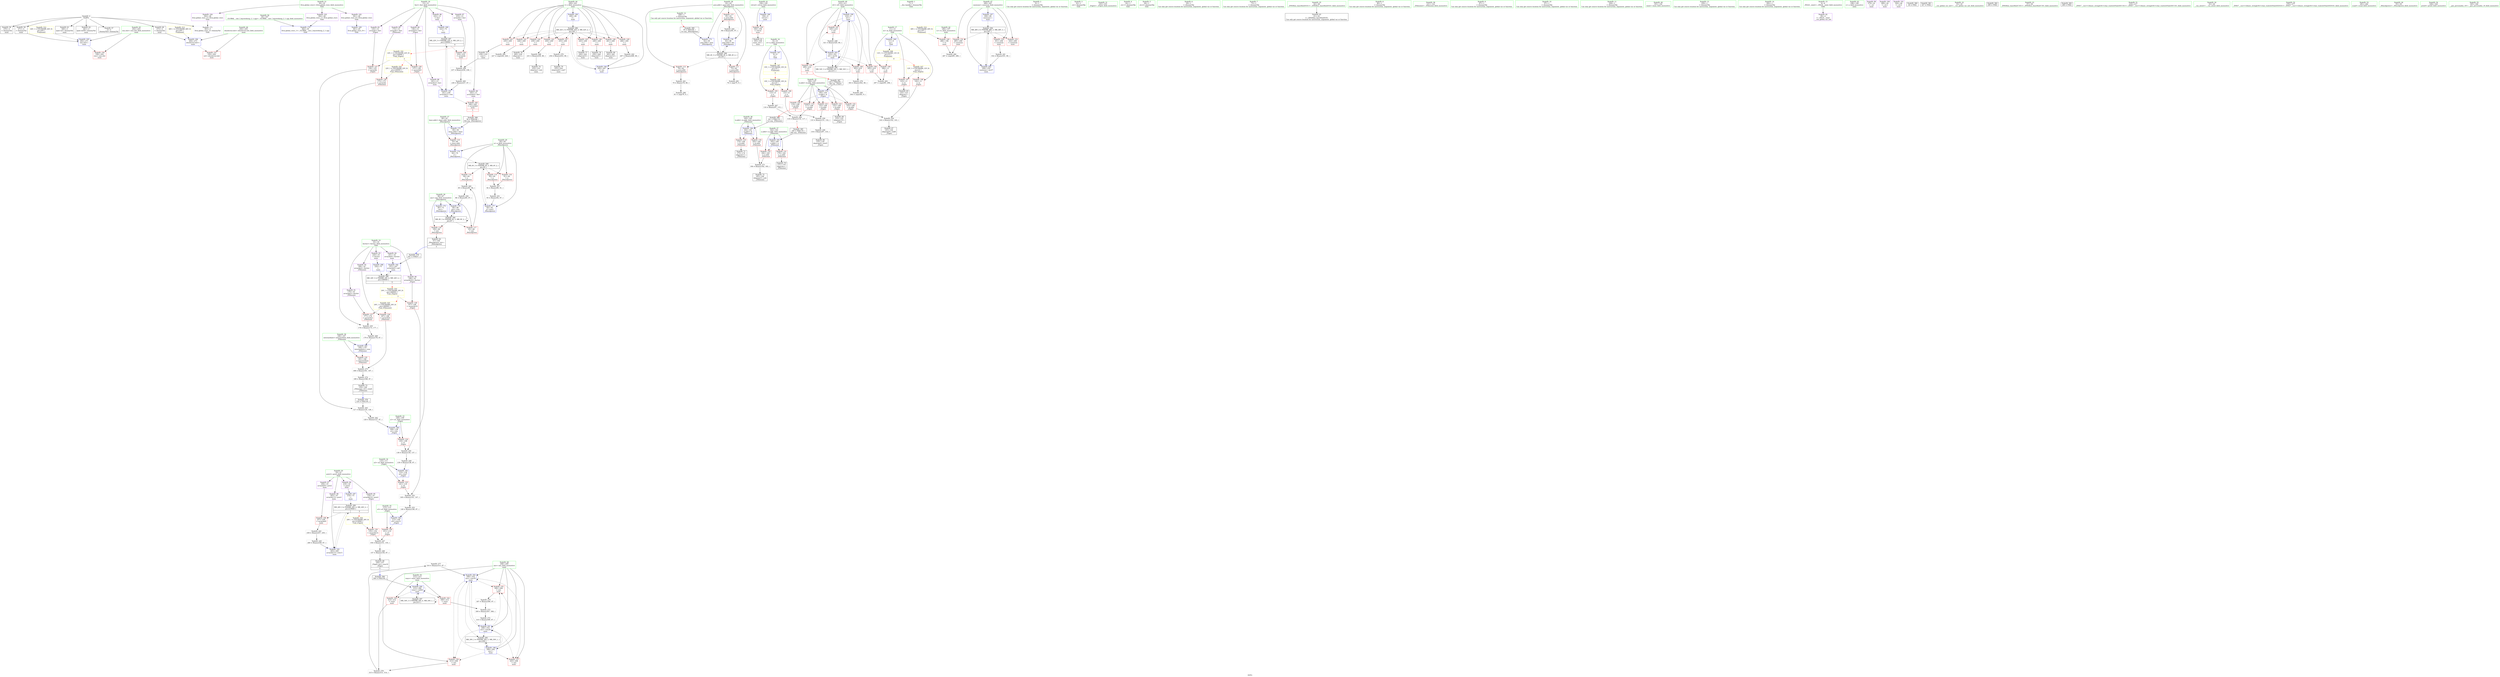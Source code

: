digraph "SVFG" {
	label="SVFG";

	Node0x55e9bfef7ad0 [shape=record,color=grey,label="{NodeID: 0\nNullPtr}"];
	Node0x55e9bfef7ad0 -> Node0x55e9bff1a880[style=solid];
	Node0x55e9bfef7ad0 -> Node0x55e9bff1a980[style=solid];
	Node0x55e9bfef7ad0 -> Node0x55e9bff1aa50[style=solid];
	Node0x55e9bfef7ad0 -> Node0x55e9bff1ab20[style=solid];
	Node0x55e9bfef7ad0 -> Node0x55e9bff1abf0[style=solid];
	Node0x55e9bfef7ad0 -> Node0x55e9bff1acc0[style=solid];
	Node0x55e9bfef7ad0 -> Node0x55e9bff216f0[style=solid];
	Node0x55e9bff2a990 [shape=record,color=grey,label="{NodeID: 277\n316 = Binary(315, 87, )\n}"];
	Node0x55e9bff2a990 -> Node0x55e9bff1d0b0[style=solid];
	Node0x55e9bff1ca30 [shape=record,color=blue,label="{NodeID: 194\n200\<--267\ni\<--inc\nmain\n}"];
	Node0x55e9bff1ca30 -> Node0x55e9bff35180[style=dashed];
	Node0x55e9bff19cb0 [shape=record,color=red,label="{NodeID: 111\n75\<--62\n\<--pow.addr\n_Z6modpowxi\n}"];
	Node0x55e9bff19cb0 -> Node0x55e9bff2af90[style=solid];
	Node0x55e9bff17fb0 [shape=record,color=green,label="{NodeID: 28\n62\<--63\npow.addr\<--pow.addr_field_insensitive\n_Z6modpowxi\n}"];
	Node0x55e9bff17fb0 -> Node0x55e9bff19cb0[style=solid];
	Node0x55e9bff17fb0 -> Node0x55e9bff19d80[style=solid];
	Node0x55e9bff17fb0 -> Node0x55e9bff19e50[style=solid];
	Node0x55e9bff17fb0 -> Node0x55e9bff218c0[style=solid];
	Node0x55e9bff17fb0 -> Node0x55e9bff21cd0[style=solid];
	Node0x55e9bff50720 [shape=record,color=black,label="{NodeID: 388\n58 = PHI(246, )\n0th arg _Z6modpowxi }"];
	Node0x55e9bff50720 -> Node0x55e9bff217f0[style=solid];
	Node0x55e9bff1fc30 [shape=record,color=red,label="{NodeID: 139\n336\<--194\n\<--retval\nmain\n}"];
	Node0x55e9bff1fc30 -> Node0x55e9bff1bc60[style=solid];
	Node0x55e9bff1a780 [shape=record,color=green,label="{NodeID: 56\n30\<--357\n_GLOBAL__sub_I_bayweiheng_2_1.cpp\<--_GLOBAL__sub_I_bayweiheng_2_1.cpp_field_insensitive\n}"];
	Node0x55e9bff1a780 -> Node0x55e9bff215f0[style=solid];
	Node0x55e9bff3dfe0 [shape=record,color=yellow,style=double,label="{NodeID: 333\n24V_1 = ENCHI(MR_24V_0)\npts\{180000 \}\nFun[_Z3geti]|{|<s1>3}}"];
	Node0x55e9bff3dfe0 -> Node0x55e9bff1f410[style=dashed];
	Node0x55e9bff3dfe0:s1 -> Node0x55e9bff3d8b0[style=dashed,color=red];
	Node0x55e9bff27100 [shape=record,color=grey,label="{NodeID: 250\n138 = Binary(130, 137, )\n}"];
	Node0x55e9bff27100 -> Node0x55e9bff26f80[style=solid];
	Node0x55e9bff212f0 [shape=record,color=blue,label="{NodeID: 167\n8\<--9\nn\<--\nGlob }"];
	Node0x55e9bff212f0 -> Node0x55e9bff3be80[style=dashed];
	Node0x55e9bff1bed0 [shape=record,color=purple,label="{NodeID: 84\n136\<--13\narrayidx5\<--fact\n_Z3geti\n}"];
	Node0x55e9bff1bed0 -> Node0x55e9bff1f340[style=solid];
	Node0x55e9bff0e650 [shape=record,color=green,label="{NodeID: 1\n7\<--1\n__dso_handle\<--dummyObj\nGlob }"];
	Node0x55e9bff2ab10 [shape=record,color=grey,label="{NodeID: 278\n315 = Binary(313, 314, )\n}"];
	Node0x55e9bff2ab10 -> Node0x55e9bff2a990[style=solid];
	Node0x55e9bff1cb00 [shape=record,color=blue,label="{NodeID: 195\n202\<--271\nexn.slot\<--\nmain\n}"];
	Node0x55e9bff1cb00 -> Node0x55e9bff20520[style=dashed];
	Node0x55e9bff19d80 [shape=record,color=red,label="{NodeID: 112\n78\<--62\n\<--pow.addr\n_Z6modpowxi\n}"];
	Node0x55e9bff19d80 -> Node0x55e9bff1e360[style=solid];
	Node0x55e9bff18080 [shape=record,color=green,label="{NodeID: 29\n64\<--65\na\<--a_field_insensitive\n_Z6modpowxi\n}"];
	Node0x55e9bff18080 -> Node0x55e9bff19f20[style=solid];
	Node0x55e9bff18080 -> Node0x55e9bff1e8b0[style=solid];
	Node0x55e9bff18080 -> Node0x55e9bff1e980[style=solid];
	Node0x55e9bff18080 -> Node0x55e9bff21990[style=solid];
	Node0x55e9bff18080 -> Node0x55e9bff21c00[style=solid];
	Node0x55e9bff50860 [shape=record,color=black,label="{NodeID: 389\n59 = PHI(248, )\n1st arg _Z6modpowxi }"];
	Node0x55e9bff50860 -> Node0x55e9bff218c0[style=solid];
	Node0x55e9bff1fd00 [shape=record,color=red,label="{NodeID: 140\n286\<--196\n\<--tc\nmain\n}"];
	Node0x55e9bff1fd00 -> Node0x55e9bff2b410[style=solid];
	Node0x55e9bff1a880 [shape=record,color=black,label="{NodeID: 57\n2\<--3\ndummyVal\<--dummyVal\n}"];
	Node0x55e9bff3e0c0 [shape=record,color=yellow,style=double,label="{NodeID: 334\n26V_1 = ENCHI(MR_26V_0)\npts\{210000 \}\nFun[_Z3geti]}"];
	Node0x55e9bff3e0c0 -> Node0x55e9bff1f4e0[style=dashed];
	Node0x55e9bff27280 [shape=record,color=grey,label="{NodeID: 251\n93 = Binary(92, 87, )\n}"];
	Node0x55e9bff27280 -> Node0x55e9bff21c00[style=solid];
	Node0x55e9bff213f0 [shape=record,color=blue,label="{NodeID: 168\n11\<--9\nm\<--\nGlob }"];
	Node0x55e9bff213f0 -> Node0x55e9bff3c9a0[style=dashed];
	Node0x55e9bff1bfa0 [shape=record,color=purple,label="{NodeID: 85\n172\<--13\narrayidx\<--fact\n_Z5binomii\n}"];
	Node0x55e9bff1bfa0 -> Node0x55e9bff1f9c0[style=solid];
	Node0x55e9bfef7d30 [shape=record,color=green,label="{NodeID: 2\n9\<--1\n\<--dummyObj\nCan only get source location for instruction, argument, global var or function.}"];
	Node0x55e9bff2ac90 [shape=record,color=grey,label="{NodeID: 279\n254 = Binary(253, 80, )\n}"];
	Node0x55e9bff2ac90 -> Node0x55e9bff1bac0[style=solid];
	Node0x55e9bff1cbd0 [shape=record,color=blue,label="{NodeID: 196\n204\<--273\nehselector.slot\<--\nmain\n}"];
	Node0x55e9bff1cbd0 -> Node0x55e9bff205f0[style=dashed];
	Node0x55e9bff19e50 [shape=record,color=red,label="{NodeID: 113\n95\<--62\n\<--pow.addr\n_Z6modpowxi\n}"];
	Node0x55e9bff19e50 -> Node0x55e9bff26800[style=solid];
	Node0x55e9bff18150 [shape=record,color=green,label="{NodeID: 30\n66\<--67\nans\<--ans_field_insensitive\n_Z6modpowxi\n}"];
	Node0x55e9bff18150 -> Node0x55e9bff1ea50[style=solid];
	Node0x55e9bff18150 -> Node0x55e9bff1eb20[style=solid];
	Node0x55e9bff18150 -> Node0x55e9bff21a60[style=solid];
	Node0x55e9bff18150 -> Node0x55e9bff21b30[style=solid];
	Node0x55e9bff3be80 [shape=record,color=yellow,style=double,label="{NodeID: 307\n10V_1 = ENCHI(MR_10V_0)\npts\{10 \}\nFun[main]|{<s0>9}}"];
	Node0x55e9bff3be80:s0 -> Node0x55e9bff3d990[style=dashed,color=red];
	Node0x55e9bff1fdd0 [shape=record,color=red,label="{NodeID: 141\n226\<--200\n\<--i\nmain\n}"];
	Node0x55e9bff1fdd0 -> Node0x55e9bff2b110[style=solid];
	Node0x55e9bff1a980 [shape=record,color=black,label="{NodeID: 58\n270\<--3\n\<--dummyVal\nmain\n}"];
	Node0x55e9bff27400 [shape=record,color=grey,label="{NodeID: 252\n148 = Binary(141, 147, )\n}"];
	Node0x55e9bff27400 -> Node0x55e9bff27580[style=solid];
	Node0x55e9bff214f0 [shape=record,color=blue,label="{NodeID: 169\n361\<--29\nllvm.global_ctors_0\<--\nGlob }"];
	Node0x55e9bff1c070 [shape=record,color=purple,label="{NodeID: 86\n222\<--13\n\<--fact\nmain\n}"];
	Node0x55e9bff1c070 -> Node0x55e9bff225c0[style=solid];
	Node0x55e9bfef7b60 [shape=record,color=green,label="{NodeID: 3\n22\<--1\n.str\<--dummyObj\nGlob }"];
	Node0x55e9bff2ae10 [shape=record,color=grey,label="{NodeID: 280\n81 = cmp(79, 9, )\n}"];
	Node0x55e9bff1cca0 [shape=record,color=blue,label="{NodeID: 197\n206\<--80\ncasenum\<--\nmain\n}"];
	Node0x55e9bff1cca0 -> Node0x55e9bff37980[style=dashed];
	Node0x55e9bff19f20 [shape=record,color=red,label="{NodeID: 114\n84\<--64\n\<--a\n_Z6modpowxi\n}"];
	Node0x55e9bff19f20 -> Node0x55e9bff1e1e0[style=solid];
	Node0x55e9bff18220 [shape=record,color=green,label="{NodeID: 31\n102\<--103\n_Z3geti\<--_Z3geti_field_insensitive\n}"];
	Node0x55e9bff3c9a0 [shape=record,color=yellow,style=double,label="{NodeID: 308\n12V_1 = ENCHI(MR_12V_0)\npts\{12 \}\nFun[main]|{|<s1>9}}"];
	Node0x55e9bff3c9a0 -> Node0x55e9bff19b10[style=dashed];
	Node0x55e9bff3c9a0:s1 -> Node0x55e9bff3daa0[style=dashed,color=red];
	Node0x55e9bff1fea0 [shape=record,color=red,label="{NodeID: 142\n230\<--200\n\<--i\nmain\n}"];
	Node0x55e9bff1fea0 -> Node0x55e9bff29c10[style=solid];
	Node0x55e9bff1aa50 [shape=record,color=black,label="{NodeID: 59\n271\<--3\n\<--dummyVal\nmain\n}"];
	Node0x55e9bff1aa50 -> Node0x55e9bff1cb00[style=solid];
	Node0x55e9bff27580 [shape=record,color=grey,label="{NodeID: 253\n149 = Binary(148, 87, )\n}"];
	Node0x55e9bff27580 -> Node0x55e9bff22010[style=solid];
	Node0x55e9bff215f0 [shape=record,color=blue,label="{NodeID: 170\n362\<--30\nllvm.global_ctors_1\<--_GLOBAL__sub_I_bayweiheng_2_1.cpp\nGlob }"];
	Node0x55e9bff1c140 [shape=record,color=purple,label="{NodeID: 87\n233\<--13\narrayidx\<--fact\nmain\n}"];
	Node0x55e9bff1c140 -> Node0x55e9bff21080[style=solid];
	Node0x55e9bff0d000 [shape=record,color=green,label="{NodeID: 4\n24\<--1\n.str.1\<--dummyObj\nGlob }"];
	Node0x55e9bff2af90 [shape=record,color=grey,label="{NodeID: 281\n76 = cmp(75, 9, )\n}"];
	Node0x55e9bff1cd70 [shape=record,color=blue,label="{NodeID: 198\n208\<--292\nans\<--\nmain\n}"];
	Node0x55e9bff1cd70 -> Node0x55e9bff20930[style=dashed];
	Node0x55e9bff1cd70 -> Node0x55e9bff20a00[style=dashed];
	Node0x55e9bff1cd70 -> Node0x55e9bff20ad0[style=dashed];
	Node0x55e9bff1cd70 -> Node0x55e9bff1cfe0[style=dashed];
	Node0x55e9bff1cd70 -> Node0x55e9bff1d0b0[style=dashed];
	Node0x55e9bff1cd70 -> Node0x55e9bff37e80[style=dashed];
	Node0x55e9bff1e8b0 [shape=record,color=red,label="{NodeID: 115\n90\<--64\n\<--a\n_Z6modpowxi\n}"];
	Node0x55e9bff1e8b0 -> Node0x55e9bff1dd60[style=solid];
	Node0x55e9bff182f0 [shape=record,color=green,label="{NodeID: 32\n106\<--107\nk.addr\<--k.addr_field_insensitive\n_Z3geti\n}"];
	Node0x55e9bff182f0 -> Node0x55e9bff1ebf0[style=solid];
	Node0x55e9bff182f0 -> Node0x55e9bff1ecc0[style=solid];
	Node0x55e9bff182f0 -> Node0x55e9bff1ed90[style=solid];
	Node0x55e9bff182f0 -> Node0x55e9bff1ee60[style=solid];
	Node0x55e9bff182f0 -> Node0x55e9bff1ef30[style=solid];
	Node0x55e9bff182f0 -> Node0x55e9bff21da0[style=solid];
	Node0x55e9bff1ff70 [shape=record,color=red,label="{NodeID: 143\n235\<--200\n\<--i\nmain\n}"];
	Node0x55e9bff1ff70 -> Node0x55e9bff1b780[style=solid];
	Node0x55e9bff1ab20 [shape=record,color=black,label="{NodeID: 60\n273\<--3\n\<--dummyVal\nmain\n}"];
	Node0x55e9bff1ab20 -> Node0x55e9bff1cbd0[style=solid];
	Node0x55e9bff1d8e0 [shape=record,color=grey,label="{NodeID: 254\n144 = Binary(142, 143, )\n}"];
	Node0x55e9bff1d8e0 -> Node0x55e9bff1b100[style=solid];
	Node0x55e9bff216f0 [shape=record,color=blue, style = dotted,label="{NodeID: 171\n363\<--3\nllvm.global_ctors_2\<--dummyVal\nGlob }"];
	Node0x55e9bff1c210 [shape=record,color=purple,label="{NodeID: 88\n241\<--13\narrayidx2\<--fact\nmain\n}"];
	Node0x55e9bff1c210 -> Node0x55e9bff22760[style=solid];
	Node0x55e9bff0d090 [shape=record,color=green,label="{NodeID: 5\n26\<--1\n.str.2\<--dummyObj\nGlob }"];
	Node0x55e9bff2b110 [shape=record,color=grey,label="{NodeID: 282\n227 = cmp(226, 228, )\n}"];
	Node0x55e9bff1ce40 [shape=record,color=blue,label="{NodeID: 199\n210\<--9\ni21\<--\nmain\n}"];
	Node0x55e9bff1ce40 -> Node0x55e9bff20ba0[style=dashed];
	Node0x55e9bff1ce40 -> Node0x55e9bff20c70[style=dashed];
	Node0x55e9bff1ce40 -> Node0x55e9bff20d40[style=dashed];
	Node0x55e9bff1ce40 -> Node0x55e9bff20e10[style=dashed];
	Node0x55e9bff1ce40 -> Node0x55e9bff1d180[style=dashed];
	Node0x55e9bff1ce40 -> Node0x55e9bff38380[style=dashed];
	Node0x55e9bff1e980 [shape=record,color=red,label="{NodeID: 116\n91\<--64\n\<--a\n_Z6modpowxi\n}"];
	Node0x55e9bff1e980 -> Node0x55e9bff1dd60[style=solid];
	Node0x55e9bff183c0 [shape=record,color=green,label="{NodeID: 33\n108\<--109\na1\<--a1_field_insensitive\n_Z3geti\n}"];
	Node0x55e9bff183c0 -> Node0x55e9bff1f000[style=solid];
	Node0x55e9bff183c0 -> Node0x55e9bff21e70[style=solid];
	Node0x55e9bff3cb60 [shape=record,color=yellow,style=double,label="{NodeID: 310\n40V_1 = ENCHI(MR_40V_0)\npts\{197 \}\nFun[main]}"];
	Node0x55e9bff3cb60 -> Node0x55e9bff1fd00[style=dashed];
	Node0x55e9bff20040 [shape=record,color=red,label="{NodeID: 144\n239\<--200\n\<--i\nmain\n}"];
	Node0x55e9bff20040 -> Node0x55e9bff1b850[style=solid];
	Node0x55e9bff1abf0 [shape=record,color=black,label="{NodeID: 61\n340\<--3\nlpad.val\<--dummyVal\nmain\n}"];
	Node0x55e9bff1da60 [shape=record,color=grey,label="{NodeID: 255\n178 = Binary(173, 177, )\n}"];
	Node0x55e9bff1da60 -> Node0x55e9bff29d90[style=solid];
	Node0x55e9bff217f0 [shape=record,color=blue,label="{NodeID: 172\n60\<--58\nbase.addr\<--base\n_Z6modpowxi\n}"];
	Node0x55e9bff217f0 -> Node0x55e9bff19be0[style=dashed];
	Node0x55e9bff1c2e0 [shape=record,color=purple,label="{NodeID: 89\n245\<--13\narrayidx4\<--fact\nmain\n}"];
	Node0x55e9bff1c2e0 -> Node0x55e9bff21150[style=solid];
	Node0x55e9bff0e7d0 [shape=record,color=green,label="{NodeID: 6\n29\<--1\n\<--dummyObj\nCan only get source location for instruction, argument, global var or function.}"];
	Node0x55e9bff2b290 [shape=record,color=grey,label="{NodeID: 283\n297 = cmp(295, 296, )\n}"];
	Node0x55e9bff1cf10 [shape=record,color=blue,label="{NodeID: 200\n212\<--300\nways\<--call26\nmain\n}"];
	Node0x55e9bff1cf10 -> Node0x55e9bff20ee0[style=dashed];
	Node0x55e9bff1cf10 -> Node0x55e9bff20fb0[style=dashed];
	Node0x55e9bff1cf10 -> Node0x55e9bff1cf10[style=dashed];
	Node0x55e9bff1cf10 -> Node0x55e9bff38880[style=dashed];
	Node0x55e9bff1ea50 [shape=record,color=red,label="{NodeID: 117\n83\<--66\n\<--ans\n_Z6modpowxi\n}"];
	Node0x55e9bff1ea50 -> Node0x55e9bff1e1e0[style=solid];
	Node0x55e9bff18490 [shape=record,color=green,label="{NodeID: 34\n110\<--111\na2\<--a2_field_insensitive\n_Z3geti\n}"];
	Node0x55e9bff18490 -> Node0x55e9bff1f0d0[style=solid];
	Node0x55e9bff18490 -> Node0x55e9bff21f40[style=solid];
	Node0x55e9bff20110 [shape=record,color=red,label="{NodeID: 145\n243\<--200\n\<--i\nmain\n}"];
	Node0x55e9bff20110 -> Node0x55e9bff1b920[style=solid];
	Node0x55e9bff1acc0 [shape=record,color=black,label="{NodeID: 62\n341\<--3\nlpad.val39\<--dummyVal\nmain\n}"];
	Node0x55e9bff1dbe0 [shape=record,color=grey,label="{NodeID: 256\n86 = Binary(85, 87, )\n}"];
	Node0x55e9bff1dbe0 -> Node0x55e9bff21b30[style=solid];
	Node0x55e9bff218c0 [shape=record,color=blue,label="{NodeID: 173\n62\<--59\npow.addr\<--pow\n_Z6modpowxi\n}"];
	Node0x55e9bff218c0 -> Node0x55e9bff38d80[style=dashed];
	Node0x55e9bff1c3b0 [shape=record,color=purple,label="{NodeID: 90\n146\<--16\narrayidx10\<--factinv\n_Z3geti\n}"];
	Node0x55e9bff1c3b0 -> Node0x55e9bff1f410[style=solid];
	Node0x55e9bff0e860 [shape=record,color=green,label="{NodeID: 7\n73\<--1\n\<--dummyObj\nCan only get source location for instruction, argument, global var or function.}"];
	Node0x55e9bff2b410 [shape=record,color=grey,label="{NodeID: 284\n287 = cmp(285, 286, )\n}"];
	Node0x55e9bff1cfe0 [shape=record,color=blue,label="{NodeID: 201\n208\<--310\nans\<--rem28\nmain\n}"];
	Node0x55e9bff1cfe0 -> Node0x55e9bff20930[style=dashed];
	Node0x55e9bff1cfe0 -> Node0x55e9bff20a00[style=dashed];
	Node0x55e9bff1cfe0 -> Node0x55e9bff20ad0[style=dashed];
	Node0x55e9bff1cfe0 -> Node0x55e9bff1cfe0[style=dashed];
	Node0x55e9bff1cfe0 -> Node0x55e9bff1d0b0[style=dashed];
	Node0x55e9bff1cfe0 -> Node0x55e9bff37e80[style=dashed];
	Node0x55e9bff1eb20 [shape=record,color=red,label="{NodeID: 118\n100\<--66\n\<--ans\n_Z6modpowxi\n}"];
	Node0x55e9bff1eb20 -> Node0x55e9bff1ae90[style=solid];
	Node0x55e9bff18560 [shape=record,color=green,label="{NodeID: 35\n112\<--113\na3\<--a3_field_insensitive\n_Z3geti\n}"];
	Node0x55e9bff18560 -> Node0x55e9bff1f1a0[style=solid];
	Node0x55e9bff18560 -> Node0x55e9bff22010[style=solid];
	Node0x55e9bff3cd20 [shape=record,color=yellow,style=double,label="{NodeID: 312\n44V_1 = ENCHI(MR_44V_0)\npts\{203 \}\nFun[main]}"];
	Node0x55e9bff3cd20 -> Node0x55e9bff1cb00[style=dashed];
	Node0x55e9bff201e0 [shape=record,color=red,label="{NodeID: 146\n249\<--200\n\<--i\nmain\n}"];
	Node0x55e9bff201e0 -> Node0x55e9bff1b9f0[style=solid];
	Node0x55e9bff1ad90 [shape=record,color=black,label="{NodeID: 63\n41\<--42\n\<--_ZNSt8ios_base4InitD1Ev\nCan only get source location for instruction, argument, global var or function.}"];
	Node0x55e9bff1dd60 [shape=record,color=grey,label="{NodeID: 257\n92 = Binary(90, 91, )\n}"];
	Node0x55e9bff1dd60 -> Node0x55e9bff27280[style=solid];
	Node0x55e9bff21990 [shape=record,color=blue,label="{NodeID: 174\n64\<--70\na\<--\n_Z6modpowxi\n}"];
	Node0x55e9bff21990 -> Node0x55e9bff39280[style=dashed];
	Node0x55e9bff1c480 [shape=record,color=purple,label="{NodeID: 91\n176\<--16\narrayidx2\<--factinv\n_Z5binomii\n}"];
	Node0x55e9bff1c480 -> Node0x55e9bff1fa90[style=solid];
	Node0x55e9bff0e8f0 [shape=record,color=green,label="{NodeID: 8\n80\<--1\n\<--dummyObj\nCan only get source location for instruction, argument, global var or function.}"];
	Node0x55e9bff2b590 [shape=record,color=grey,label="{NodeID: 285\n304 = cmp(303, 9, )\n}"];
	Node0x55e9bff1d0b0 [shape=record,color=blue,label="{NodeID: 202\n208\<--316\nans\<--rem30\nmain\n}"];
	Node0x55e9bff1d0b0 -> Node0x55e9bff20930[style=dashed];
	Node0x55e9bff1d0b0 -> Node0x55e9bff20a00[style=dashed];
	Node0x55e9bff1d0b0 -> Node0x55e9bff20ad0[style=dashed];
	Node0x55e9bff1d0b0 -> Node0x55e9bff1cfe0[style=dashed];
	Node0x55e9bff1d0b0 -> Node0x55e9bff1d0b0[style=dashed];
	Node0x55e9bff1d0b0 -> Node0x55e9bff37e80[style=dashed];
	Node0x55e9bff1ebf0 [shape=record,color=red,label="{NodeID: 119\n117\<--106\n\<--k.addr\n_Z3geti\n}"];
	Node0x55e9bff1ebf0 -> Node0x55e9bff29910[style=solid];
	Node0x55e9bff18630 [shape=record,color=green,label="{NodeID: 36\n121\<--122\n_Z5binomii\<--_Z5binomii_field_insensitive\n}"];
	Node0x55e9bff3ce00 [shape=record,color=yellow,style=double,label="{NodeID: 313\n46V_1 = ENCHI(MR_46V_0)\npts\{205 \}\nFun[main]}"];
	Node0x55e9bff3ce00 -> Node0x55e9bff1cbd0[style=dashed];
	Node0x55e9bff202b0 [shape=record,color=red,label="{NodeID: 147\n253\<--200\n\<--i\nmain\n}"];
	Node0x55e9bff202b0 -> Node0x55e9bff2ac90[style=solid];
	Node0x55e9bff1ae90 [shape=record,color=black,label="{NodeID: 64\n57\<--100\n_Z6modpowxi_ret\<--\n_Z6modpowxi\n|{<s0>5}}"];
	Node0x55e9bff1ae90:s0 -> Node0x55e9bff4fd20[style=solid,color=blue];
	Node0x55e9bff1dee0 [shape=record,color=grey,label="{NodeID: 258\n134 = Binary(97, 133, )\n}"];
	Node0x55e9bff1dee0 -> Node0x55e9bff1b030[style=solid];
	Node0x55e9bff21a60 [shape=record,color=blue,label="{NodeID: 175\n66\<--73\nans\<--\n_Z6modpowxi\n}"];
	Node0x55e9bff21a60 -> Node0x55e9bff39780[style=dashed];
	Node0x55e9bff1c550 [shape=record,color=purple,label="{NodeID: 92\n186\<--16\narrayidx4\<--factinv\n_Z5binomii\n}"];
	Node0x55e9bff1c550 -> Node0x55e9bff1fb60[style=solid];
	Node0x55e9bff0e340 [shape=record,color=green,label="{NodeID: 9\n87\<--1\n\<--dummyObj\nCan only get source location for instruction, argument, global var or function.}"];
	Node0x55e9bff35180 [shape=record,color=black,label="{NodeID: 286\nMR_42V_3 = PHI(MR_42V_4, MR_42V_2, )\npts\{201 \}\n}"];
	Node0x55e9bff35180 -> Node0x55e9bff1fdd0[style=dashed];
	Node0x55e9bff35180 -> Node0x55e9bff1fea0[style=dashed];
	Node0x55e9bff35180 -> Node0x55e9bff1ff70[style=dashed];
	Node0x55e9bff35180 -> Node0x55e9bff20040[style=dashed];
	Node0x55e9bff35180 -> Node0x55e9bff20110[style=dashed];
	Node0x55e9bff35180 -> Node0x55e9bff201e0[style=dashed];
	Node0x55e9bff35180 -> Node0x55e9bff202b0[style=dashed];
	Node0x55e9bff35180 -> Node0x55e9bff20380[style=dashed];
	Node0x55e9bff35180 -> Node0x55e9bff20450[style=dashed];
	Node0x55e9bff35180 -> Node0x55e9bff1ca30[style=dashed];
	Node0x55e9bff1d180 [shape=record,color=blue,label="{NodeID: 203\n210\<--321\ni21\<--inc32\nmain\n}"];
	Node0x55e9bff1d180 -> Node0x55e9bff20ba0[style=dashed];
	Node0x55e9bff1d180 -> Node0x55e9bff20c70[style=dashed];
	Node0x55e9bff1d180 -> Node0x55e9bff20d40[style=dashed];
	Node0x55e9bff1d180 -> Node0x55e9bff20e10[style=dashed];
	Node0x55e9bff1d180 -> Node0x55e9bff1d180[style=dashed];
	Node0x55e9bff1d180 -> Node0x55e9bff38380[style=dashed];
	Node0x55e9bff1ecc0 [shape=record,color=red,label="{NodeID: 120\n119\<--106\n\<--k.addr\n_Z3geti\n|{<s0>3}}"];
	Node0x55e9bff1ecc0:s0 -> Node0x55e9bff504a0[style=solid,color=red];
	Node0x55e9bff18700 [shape=record,color=green,label="{NodeID: 37\n162\<--163\nn.addr\<--n.addr_field_insensitive\n_Z5binomii\n}"];
	Node0x55e9bff18700 -> Node0x55e9bff1f5b0[style=solid];
	Node0x55e9bff18700 -> Node0x55e9bff1f680[style=solid];
	Node0x55e9bff18700 -> Node0x55e9bff220e0[style=solid];
	Node0x55e9bff20380 [shape=record,color=red,label="{NodeID: 148\n261\<--200\n\<--i\nmain\n}"];
	Node0x55e9bff20380 -> Node0x55e9bff1bb90[style=solid];
	Node0x55e9bff1af60 [shape=record,color=black,label="{NodeID: 65\n124\<--123\nidxprom\<--\n_Z3geti\n}"];
	Node0x55e9bff1e060 [shape=record,color=grey,label="{NodeID: 259\n133 = Binary(131, 132, )\n}"];
	Node0x55e9bff1e060 -> Node0x55e9bff1dee0[style=solid];
	Node0x55e9bff21b30 [shape=record,color=blue,label="{NodeID: 176\n66\<--86\nans\<--rem\n_Z6modpowxi\n}"];
	Node0x55e9bff21b30 -> Node0x55e9bff39780[style=dashed];
	Node0x55e9bff1c620 [shape=record,color=purple,label="{NodeID: 93\n220\<--16\n\<--factinv\nmain\n}"];
	Node0x55e9bff1c620 -> Node0x55e9bff224f0[style=solid];
	Node0x55e9bff0e3d0 [shape=record,color=green,label="{NodeID: 10\n97\<--1\n\<--dummyObj\nCan only get source location for instruction, argument, global var or function.}"];
	Node0x55e9bff35680 [shape=record,color=black,label="{NodeID: 287\nMR_22V_3 = PHI(MR_22V_4, MR_22V_2, )\npts\{150000 \}\n|{|<s2>9}}"];
	Node0x55e9bff35680 -> Node0x55e9bff21080[style=dashed];
	Node0x55e9bff35680 -> Node0x55e9bff22760[style=dashed];
	Node0x55e9bff35680:s2 -> Node0x55e9bff3df00[style=dashed,color=red];
	Node0x55e9bff1d250 [shape=record,color=blue,label="{NodeID: 204\n206\<--332\ncasenum\<--inc37\nmain\n}"];
	Node0x55e9bff1d250 -> Node0x55e9bff37980[style=dashed];
	Node0x55e9bff1ed90 [shape=record,color=red,label="{NodeID: 121\n132\<--106\n\<--k.addr\n_Z3geti\n}"];
	Node0x55e9bff1ed90 -> Node0x55e9bff1e060[style=solid];
	Node0x55e9bff187d0 [shape=record,color=green,label="{NodeID: 38\n164\<--165\nk.addr\<--k.addr_field_insensitive\n_Z5binomii\n}"];
	Node0x55e9bff187d0 -> Node0x55e9bff1f750[style=solid];
	Node0x55e9bff187d0 -> Node0x55e9bff1f820[style=solid];
	Node0x55e9bff187d0 -> Node0x55e9bff221b0[style=solid];
	Node0x55e9bff20450 [shape=record,color=red,label="{NodeID: 149\n266\<--200\n\<--i\nmain\n}"];
	Node0x55e9bff20450 -> Node0x55e9bff26500[style=solid];
	Node0x55e9bff1b030 [shape=record,color=black,label="{NodeID: 66\n135\<--134\nidxprom4\<--mul3\n_Z3geti\n}"];
	Node0x55e9bff1e1e0 [shape=record,color=grey,label="{NodeID: 260\n85 = Binary(83, 84, )\n}"];
	Node0x55e9bff1e1e0 -> Node0x55e9bff1dbe0[style=solid];
	Node0x55e9bff21c00 [shape=record,color=blue,label="{NodeID: 177\n64\<--93\na\<--rem3\n_Z6modpowxi\n}"];
	Node0x55e9bff21c00 -> Node0x55e9bff39280[style=dashed];
	Node0x55e9bff1c6f0 [shape=record,color=purple,label="{NodeID: 94\n251\<--16\narrayidx6\<--factinv\nmain\n}"];
	Node0x55e9bff1c6f0 -> Node0x55e9bff1c890[style=solid];
	Node0x55e9bff0e4a0 [shape=record,color=green,label="{NodeID: 11\n228\<--1\n\<--dummyObj\nCan only get source location for instruction, argument, global var or function.}"];
	Node0x55e9bff35b80 [shape=record,color=black,label="{NodeID: 288\nMR_24V_3 = PHI(MR_24V_4, MR_24V_2, )\npts\{180000 \}\n|{|<s1>9}}"];
	Node0x55e9bff35b80 -> Node0x55e9bff1c890[style=dashed];
	Node0x55e9bff35b80:s1 -> Node0x55e9bff3dfe0[style=dashed,color=red];
	Node0x55e9bff1ee60 [shape=record,color=red,label="{NodeID: 122\n143\<--106\n\<--k.addr\n_Z3geti\n}"];
	Node0x55e9bff1ee60 -> Node0x55e9bff1d8e0[style=solid];
	Node0x55e9bff188a0 [shape=record,color=green,label="{NodeID: 39\n166\<--167\nintermediate\<--intermediate_field_insensitive\n_Z5binomii\n}"];
	Node0x55e9bff188a0 -> Node0x55e9bff1f8f0[style=solid];
	Node0x55e9bff188a0 -> Node0x55e9bff22280[style=solid];
	Node0x55e9bff20520 [shape=record,color=red,label="{NodeID: 150\n338\<--202\nexn\<--exn.slot\nmain\n}"];
	Node0x55e9bff1b100 [shape=record,color=black,label="{NodeID: 67\n145\<--144\nidxprom9\<--sub8\n_Z3geti\n}"];
	Node0x55e9bff1e360 [shape=record,color=grey,label="{NodeID: 261\n79 = Binary(78, 80, )\n}"];
	Node0x55e9bff1e360 -> Node0x55e9bff2ae10[style=solid];
	Node0x55e9bff21cd0 [shape=record,color=blue,label="{NodeID: 178\n62\<--96\npow.addr\<--div\n_Z6modpowxi\n}"];
	Node0x55e9bff21cd0 -> Node0x55e9bff38d80[style=dashed];
	Node0x55e9bff1c7c0 [shape=record,color=purple,label="{NodeID: 95\n154\<--19\narrayidx14\<--pow2\n_Z3geti\n}"];
	Node0x55e9bff1c7c0 -> Node0x55e9bff1f4e0[style=solid];
	Node0x55e9bff0d930 [shape=record,color=green,label="{NodeID: 12\n248\<--1\n\<--dummyObj\nCan only get source location for instruction, argument, global var or function.|{<s0>5}}"];
	Node0x55e9bff0d930:s0 -> Node0x55e9bff50860[style=solid,color=red];
	Node0x55e9bff36080 [shape=record,color=black,label="{NodeID: 289\nMR_26V_3 = PHI(MR_26V_4, MR_26V_2, )\npts\{210000 \}\n|{|<s2>9}}"];
	Node0x55e9bff36080 -> Node0x55e9bff21220[style=dashed];
	Node0x55e9bff36080 -> Node0x55e9bff1c960[style=dashed];
	Node0x55e9bff36080:s2 -> Node0x55e9bff3e0c0[style=dashed,color=red];
	Node0x55e9bff1ef30 [shape=record,color=red,label="{NodeID: 123\n152\<--106\n\<--k.addr\n_Z3geti\n}"];
	Node0x55e9bff1ef30 -> Node0x55e9bff1b1d0[style=solid];
	Node0x55e9bff18970 [shape=record,color=green,label="{NodeID: 40\n191\<--192\nmain\<--main_field_insensitive\n}"];
	Node0x55e9bff205f0 [shape=record,color=red,label="{NodeID: 151\n339\<--204\nsel\<--ehselector.slot\nmain\n}"];
	Node0x55e9bff1b1d0 [shape=record,color=black,label="{NodeID: 68\n153\<--152\nidxprom13\<--\n_Z3geti\n}"];
	Node0x55e9bff1e4e0 [shape=record,color=grey,label="{NodeID: 262\n128 = Binary(127, 87, )\n}"];
	Node0x55e9bff1e4e0 -> Node0x55e9bff21e70[style=solid];
	Node0x55e9bff21da0 [shape=record,color=blue,label="{NodeID: 179\n106\<--105\nk.addr\<--k\n_Z3geti\n}"];
	Node0x55e9bff21da0 -> Node0x55e9bff1ebf0[style=dashed];
	Node0x55e9bff21da0 -> Node0x55e9bff1ecc0[style=dashed];
	Node0x55e9bff21da0 -> Node0x55e9bff1ed90[style=dashed];
	Node0x55e9bff21da0 -> Node0x55e9bff1ee60[style=dashed];
	Node0x55e9bff21da0 -> Node0x55e9bff1ef30[style=dashed];
	Node0x55e9bff18ff0 [shape=record,color=purple,label="{NodeID: 96\n218\<--19\n\<--pow2\nmain\n}"];
	Node0x55e9bff18ff0 -> Node0x55e9bff22420[style=solid];
	Node0x55e9bff0da00 [shape=record,color=green,label="{NodeID: 13\n259\<--1\n\<--dummyObj\nCan only get source location for instruction, argument, global var or function.}"];
	Node0x55e9bff1f000 [shape=record,color=red,label="{NodeID: 124\n130\<--108\n\<--a1\n_Z3geti\n}"];
	Node0x55e9bff1f000 -> Node0x55e9bff27100[style=solid];
	Node0x55e9bff18a40 [shape=record,color=green,label="{NodeID: 41\n194\<--195\nretval\<--retval_field_insensitive\nmain\n}"];
	Node0x55e9bff18a40 -> Node0x55e9bff1fc30[style=solid];
	Node0x55e9bff18a40 -> Node0x55e9bff22350[style=solid];
	Node0x55e9bff206c0 [shape=record,color=red,label="{NodeID: 152\n285\<--206\n\<--casenum\nmain\n}"];
	Node0x55e9bff206c0 -> Node0x55e9bff2b410[style=solid];
	Node0x55e9bff1b2a0 [shape=record,color=black,label="{NodeID: 69\n104\<--157\n_Z3geti_ret\<--rem16\n_Z3geti\n|{<s0>9}}"];
	Node0x55e9bff1b2a0:s0 -> Node0x55e9bff50160[style=solid,color=blue];
	Node0x55e9bff1e660 [shape=record,color=grey,label="{NodeID: 263\n127 = Binary(120, 126, )\n}"];
	Node0x55e9bff1e660 -> Node0x55e9bff1e4e0[style=solid];
	Node0x55e9bff21e70 [shape=record,color=blue,label="{NodeID: 180\n108\<--128\na1\<--rem\n_Z3geti\n}"];
	Node0x55e9bff21e70 -> Node0x55e9bff1f000[style=dashed];
	Node0x55e9bff190c0 [shape=record,color=purple,label="{NodeID: 97\n256\<--19\narrayidx9\<--pow2\nmain\n}"];
	Node0x55e9bff190c0 -> Node0x55e9bff21220[style=solid];
	Node0x55e9bff0d2a0 [shape=record,color=green,label="{NodeID: 14\n292\<--1\n\<--dummyObj\nCan only get source location for instruction, argument, global var or function.}"];
	Node0x55e9bff1f0d0 [shape=record,color=red,label="{NodeID: 125\n141\<--110\n\<--a2\n_Z3geti\n}"];
	Node0x55e9bff1f0d0 -> Node0x55e9bff27400[style=solid];
	Node0x55e9bff18b10 [shape=record,color=green,label="{NodeID: 42\n196\<--197\ntc\<--tc_field_insensitive\nmain\n}"];
	Node0x55e9bff18b10 -> Node0x55e9bff1fd00[style=solid];
	Node0x55e9bff20790 [shape=record,color=red,label="{NodeID: 153\n324\<--206\n\<--casenum\nmain\n}"];
	Node0x55e9bff1b370 [shape=record,color=black,label="{NodeID: 70\n171\<--170\nidxprom\<--\n_Z5binomii\n}"];
	Node0x55e9bff1e7e0 [shape=record,color=grey,label="{NodeID: 264\n237 = Binary(234, 236, )\n}"];
	Node0x55e9bff1e7e0 -> Node0x55e9bff29790[style=solid];
	Node0x55e9bff21f40 [shape=record,color=blue,label="{NodeID: 181\n110\<--139\na2\<--rem7\n_Z3geti\n}"];
	Node0x55e9bff21f40 -> Node0x55e9bff1f0d0[style=dashed];
	Node0x55e9bff19190 [shape=record,color=purple,label="{NodeID: 98\n263\<--19\narrayidx13\<--pow2\nmain\n}"];
	Node0x55e9bff19190 -> Node0x55e9bff1c960[style=solid];
	Node0x55e9bff0d370 [shape=record,color=green,label="{NodeID: 15\n4\<--6\n_ZStL8__ioinit\<--_ZStL8__ioinit_field_insensitive\nGlob }"];
	Node0x55e9bff0d370 -> Node0x55e9bff1bd30[style=solid];
	Node0x55e9bff1f1a0 [shape=record,color=red,label="{NodeID: 126\n151\<--112\n\<--a3\n_Z3geti\n}"];
	Node0x55e9bff1f1a0 -> Node0x55e9bff26c80[style=solid];
	Node0x55e9bff18be0 [shape=record,color=green,label="{NodeID: 43\n198\<--199\ns\<--s_field_insensitive\nmain\n}"];
	Node0x55e9bff20860 [shape=record,color=red,label="{NodeID: 154\n331\<--206\n\<--casenum\nmain\n}"];
	Node0x55e9bff20860 -> Node0x55e9bff26380[style=solid];
	Node0x55e9bff1b440 [shape=record,color=black,label="{NodeID: 71\n175\<--174\nidxprom1\<--\n_Z5binomii\n}"];
	Node0x55e9bff29790 [shape=record,color=grey,label="{NodeID: 265\n238 = Binary(237, 87, )\n}"];
	Node0x55e9bff29790 -> Node0x55e9bff22760[style=solid];
	Node0x55e9bff22010 [shape=record,color=blue,label="{NodeID: 182\n112\<--149\na3\<--rem12\n_Z3geti\n}"];
	Node0x55e9bff22010 -> Node0x55e9bff1f1a0[style=dashed];
	Node0x55e9bff19260 [shape=record,color=purple,label="{NodeID: 99\n279\<--22\n\<--.str\nmain\n}"];
	Node0x55e9bff0d440 [shape=record,color=green,label="{NodeID: 16\n8\<--10\nn\<--n_field_insensitive\nGlob }"];
	Node0x55e9bff0d440 -> Node0x55e9bff197d0[style=solid];
	Node0x55e9bff0d440 -> Node0x55e9bff198a0[style=solid];
	Node0x55e9bff0d440 -> Node0x55e9bff212f0[style=solid];
	Node0x55e9bff1f270 [shape=record,color=red,label="{NodeID: 127\n126\<--125\n\<--arrayidx\n_Z3geti\n}"];
	Node0x55e9bff1f270 -> Node0x55e9bff1e660[style=solid];
	Node0x55e9bff18cb0 [shape=record,color=green,label="{NodeID: 44\n200\<--201\ni\<--i_field_insensitive\nmain\n}"];
	Node0x55e9bff18cb0 -> Node0x55e9bff1fdd0[style=solid];
	Node0x55e9bff18cb0 -> Node0x55e9bff1fea0[style=solid];
	Node0x55e9bff18cb0 -> Node0x55e9bff1ff70[style=solid];
	Node0x55e9bff18cb0 -> Node0x55e9bff20040[style=solid];
	Node0x55e9bff18cb0 -> Node0x55e9bff20110[style=solid];
	Node0x55e9bff18cb0 -> Node0x55e9bff201e0[style=solid];
	Node0x55e9bff18cb0 -> Node0x55e9bff202b0[style=solid];
	Node0x55e9bff18cb0 -> Node0x55e9bff20380[style=solid];
	Node0x55e9bff18cb0 -> Node0x55e9bff20450[style=solid];
	Node0x55e9bff18cb0 -> Node0x55e9bff22690[style=solid];
	Node0x55e9bff18cb0 -> Node0x55e9bff1ca30[style=solid];
	Node0x55e9bff20930 [shape=record,color=red,label="{NodeID: 155\n306\<--208\n\<--ans\nmain\n}"];
	Node0x55e9bff20930 -> Node0x55e9bff29f10[style=solid];
	Node0x55e9bff1b510 [shape=record,color=black,label="{NodeID: 72\n185\<--184\nidxprom3\<--sub\n_Z5binomii\n}"];
	Node0x55e9bff29910 [shape=record,color=grey,label="{NodeID: 266\n118 = Binary(116, 117, )\n|{<s0>3}}"];
	Node0x55e9bff29910:s0 -> Node0x55e9bff50360[style=solid,color=red];
	Node0x55e9bff220e0 [shape=record,color=blue,label="{NodeID: 183\n162\<--160\nn.addr\<--n\n_Z5binomii\n}"];
	Node0x55e9bff220e0 -> Node0x55e9bff1f5b0[style=dashed];
	Node0x55e9bff220e0 -> Node0x55e9bff1f680[style=dashed];
	Node0x55e9bff19330 [shape=record,color=purple,label="{NodeID: 100\n289\<--24\n\<--.str.1\nmain\n}"];
	Node0x55e9bff0d5d0 [shape=record,color=green,label="{NodeID: 17\n11\<--12\nm\<--m_field_insensitive\nGlob }"];
	Node0x55e9bff0d5d0 -> Node0x55e9bff19970[style=solid];
	Node0x55e9bff0d5d0 -> Node0x55e9bff19a40[style=solid];
	Node0x55e9bff0d5d0 -> Node0x55e9bff19b10[style=solid];
	Node0x55e9bff0d5d0 -> Node0x55e9bff213f0[style=solid];
	Node0x55e9bff37980 [shape=record,color=black,label="{NodeID: 294\nMR_48V_4 = PHI(MR_48V_5, MR_48V_3, )\npts\{207 \}\n}"];
	Node0x55e9bff37980 -> Node0x55e9bff206c0[style=dashed];
	Node0x55e9bff37980 -> Node0x55e9bff20790[style=dashed];
	Node0x55e9bff37980 -> Node0x55e9bff20860[style=dashed];
	Node0x55e9bff37980 -> Node0x55e9bff1d250[style=dashed];
	Node0x55e9bff1f340 [shape=record,color=red,label="{NodeID: 128\n137\<--136\n\<--arrayidx5\n_Z3geti\n}"];
	Node0x55e9bff1f340 -> Node0x55e9bff27100[style=solid];
	Node0x55e9bff18d80 [shape=record,color=green,label="{NodeID: 45\n202\<--203\nexn.slot\<--exn.slot_field_insensitive\nmain\n}"];
	Node0x55e9bff18d80 -> Node0x55e9bff20520[style=solid];
	Node0x55e9bff18d80 -> Node0x55e9bff1cb00[style=solid];
	Node0x55e9bff20a00 [shape=record,color=red,label="{NodeID: 156\n313\<--208\n\<--ans\nmain\n}"];
	Node0x55e9bff20a00 -> Node0x55e9bff2ab10[style=solid];
	Node0x55e9bff1b5e0 [shape=record,color=black,label="{NodeID: 73\n159\<--189\n_Z5binomii_ret\<--rem6\n_Z5binomii\n|{<s0>3}}"];
	Node0x55e9bff1b5e0:s0 -> Node0x55e9bff4ef80[style=solid,color=blue];
	Node0x55e9bff29a90 [shape=record,color=grey,label="{NodeID: 267\n116 = Binary(97, 115, )\n}"];
	Node0x55e9bff29a90 -> Node0x55e9bff29910[style=solid];
	Node0x55e9bff221b0 [shape=record,color=blue,label="{NodeID: 184\n164\<--161\nk.addr\<--k\n_Z5binomii\n}"];
	Node0x55e9bff221b0 -> Node0x55e9bff1f750[style=dashed];
	Node0x55e9bff221b0 -> Node0x55e9bff1f820[style=dashed];
	Node0x55e9bff19400 [shape=record,color=purple,label="{NodeID: 101\n326\<--26\n\<--.str.2\nmain\n}"];
	Node0x55e9bff0d6a0 [shape=record,color=green,label="{NodeID: 18\n13\<--15\nfact\<--fact_field_insensitive\nGlob }"];
	Node0x55e9bff0d6a0 -> Node0x55e9bff1be00[style=solid];
	Node0x55e9bff0d6a0 -> Node0x55e9bff1bed0[style=solid];
	Node0x55e9bff0d6a0 -> Node0x55e9bff1bfa0[style=solid];
	Node0x55e9bff0d6a0 -> Node0x55e9bff1c070[style=solid];
	Node0x55e9bff0d6a0 -> Node0x55e9bff1c140[style=solid];
	Node0x55e9bff0d6a0 -> Node0x55e9bff1c210[style=solid];
	Node0x55e9bff0d6a0 -> Node0x55e9bff1c2e0[style=solid];
	Node0x55e9bff4ef80 [shape=record,color=black,label="{NodeID: 378\n120 = PHI(159, )\n}"];
	Node0x55e9bff4ef80 -> Node0x55e9bff1e660[style=solid];
	Node0x55e9bff37e80 [shape=record,color=black,label="{NodeID: 295\nMR_50V_3 = PHI(MR_50V_5, MR_50V_1, )\npts\{209 \}\n}"];
	Node0x55e9bff37e80 -> Node0x55e9bff1cd70[style=dashed];
	Node0x55e9bff1f410 [shape=record,color=red,label="{NodeID: 129\n147\<--146\n\<--arrayidx10\n_Z3geti\n}"];
	Node0x55e9bff1f410 -> Node0x55e9bff27400[style=solid];
	Node0x55e9bff18e50 [shape=record,color=green,label="{NodeID: 46\n204\<--205\nehselector.slot\<--ehselector.slot_field_insensitive\nmain\n}"];
	Node0x55e9bff18e50 -> Node0x55e9bff205f0[style=solid];
	Node0x55e9bff18e50 -> Node0x55e9bff1cbd0[style=solid];
	Node0x55e9bff20ad0 [shape=record,color=red,label="{NodeID: 157\n325\<--208\n\<--ans\nmain\n}"];
	Node0x55e9bff1b6b0 [shape=record,color=black,label="{NodeID: 74\n232\<--231\nidxprom\<--sub\nmain\n}"];
	Node0x55e9bff29c10 [shape=record,color=grey,label="{NodeID: 268\n231 = Binary(230, 80, )\n}"];
	Node0x55e9bff29c10 -> Node0x55e9bff1b6b0[style=solid];
	Node0x55e9bff22280 [shape=record,color=blue,label="{NodeID: 185\n166\<--179\nintermediate\<--rem\n_Z5binomii\n}"];
	Node0x55e9bff22280 -> Node0x55e9bff1f8f0[style=dashed];
	Node0x55e9bff194d0 [shape=record,color=purple,label="{NodeID: 102\n361\<--28\nllvm.global_ctors_0\<--llvm.global_ctors\nGlob }"];
	Node0x55e9bff194d0 -> Node0x55e9bff214f0[style=solid];
	Node0x55e9bff0d770 [shape=record,color=green,label="{NodeID: 19\n16\<--18\nfactinv\<--factinv_field_insensitive\nGlob }"];
	Node0x55e9bff0d770 -> Node0x55e9bff1c3b0[style=solid];
	Node0x55e9bff0d770 -> Node0x55e9bff1c480[style=solid];
	Node0x55e9bff0d770 -> Node0x55e9bff1c550[style=solid];
	Node0x55e9bff0d770 -> Node0x55e9bff1c620[style=solid];
	Node0x55e9bff0d770 -> Node0x55e9bff1c6f0[style=solid];
	Node0x55e9bff4fd20 [shape=record,color=black,label="{NodeID: 379\n247 = PHI(57, )\n}"];
	Node0x55e9bff4fd20 -> Node0x55e9bff1c890[style=solid];
	Node0x55e9bff38380 [shape=record,color=black,label="{NodeID: 296\nMR_52V_3 = PHI(MR_52V_5, MR_52V_1, )\npts\{211 \}\n}"];
	Node0x55e9bff38380 -> Node0x55e9bff1ce40[style=dashed];
	Node0x55e9bff1f4e0 [shape=record,color=red,label="{NodeID: 130\n155\<--154\n\<--arrayidx14\n_Z3geti\n}"];
	Node0x55e9bff1f4e0 -> Node0x55e9bff26c80[style=solid];
	Node0x55e9bff18f20 [shape=record,color=green,label="{NodeID: 47\n206\<--207\ncasenum\<--casenum_field_insensitive\nmain\n}"];
	Node0x55e9bff18f20 -> Node0x55e9bff206c0[style=solid];
	Node0x55e9bff18f20 -> Node0x55e9bff20790[style=solid];
	Node0x55e9bff18f20 -> Node0x55e9bff20860[style=solid];
	Node0x55e9bff18f20 -> Node0x55e9bff1cca0[style=solid];
	Node0x55e9bff18f20 -> Node0x55e9bff1d250[style=solid];
	Node0x55e9bff3d7d0 [shape=record,color=yellow,style=double,label="{NodeID: 324\n22V_1 = ENCHI(MR_22V_0)\npts\{150000 \}\nFun[_Z5binomii]}"];
	Node0x55e9bff3d7d0 -> Node0x55e9bff1f9c0[style=dashed];
	Node0x55e9bff26380 [shape=record,color=grey,label="{NodeID: 241\n332 = Binary(331, 80, )\n}"];
	Node0x55e9bff26380 -> Node0x55e9bff1d250[style=solid];
	Node0x55e9bff20ba0 [shape=record,color=red,label="{NodeID: 158\n295\<--210\n\<--i21\nmain\n}"];
	Node0x55e9bff20ba0 -> Node0x55e9bff2b290[style=solid];
	Node0x55e9bff1b780 [shape=record,color=black,label="{NodeID: 75\n236\<--235\nconv\<--\nmain\n}"];
	Node0x55e9bff1b780 -> Node0x55e9bff1e7e0[style=solid];
	Node0x55e9bff29d90 [shape=record,color=grey,label="{NodeID: 269\n179 = Binary(178, 87, )\n}"];
	Node0x55e9bff29d90 -> Node0x55e9bff22280[style=solid];
	Node0x55e9bff22350 [shape=record,color=blue,label="{NodeID: 186\n194\<--9\nretval\<--\nmain\n}"];
	Node0x55e9bff22350 -> Node0x55e9bff1fc30[style=dashed];
	Node0x55e9bff195d0 [shape=record,color=purple,label="{NodeID: 103\n362\<--28\nllvm.global_ctors_1\<--llvm.global_ctors\nGlob }"];
	Node0x55e9bff195d0 -> Node0x55e9bff215f0[style=solid];
	Node0x55e9bff0d840 [shape=record,color=green,label="{NodeID: 20\n19\<--21\npow2\<--pow2_field_insensitive\nGlob }"];
	Node0x55e9bff0d840 -> Node0x55e9bff1c7c0[style=solid];
	Node0x55e9bff0d840 -> Node0x55e9bff18ff0[style=solid];
	Node0x55e9bff0d840 -> Node0x55e9bff190c0[style=solid];
	Node0x55e9bff0d840 -> Node0x55e9bff19190[style=solid];
	Node0x55e9bff4fe20 [shape=record,color=black,label="{NodeID: 380\n40 = PHI()\n}"];
	Node0x55e9bff38880 [shape=record,color=black,label="{NodeID: 297\nMR_54V_3 = PHI(MR_54V_4, MR_54V_1, )\npts\{213 \}\n}"];
	Node0x55e9bff38880 -> Node0x55e9bff1cf10[style=dashed];
	Node0x55e9bff38880 -> Node0x55e9bff38880[style=dashed];
	Node0x55e9bff1f5b0 [shape=record,color=red,label="{NodeID: 131\n170\<--162\n\<--n.addr\n_Z5binomii\n}"];
	Node0x55e9bff1f5b0 -> Node0x55e9bff1b370[style=solid];
	Node0x55e9bff1a010 [shape=record,color=green,label="{NodeID: 48\n208\<--209\nans\<--ans_field_insensitive\nmain\n}"];
	Node0x55e9bff1a010 -> Node0x55e9bff20930[style=solid];
	Node0x55e9bff1a010 -> Node0x55e9bff20a00[style=solid];
	Node0x55e9bff1a010 -> Node0x55e9bff20ad0[style=solid];
	Node0x55e9bff1a010 -> Node0x55e9bff1cd70[style=solid];
	Node0x55e9bff1a010 -> Node0x55e9bff1cfe0[style=solid];
	Node0x55e9bff1a010 -> Node0x55e9bff1d0b0[style=solid];
	Node0x55e9bff3d8b0 [shape=record,color=yellow,style=double,label="{NodeID: 325\n24V_1 = ENCHI(MR_24V_0)\npts\{180000 \}\nFun[_Z5binomii]}"];
	Node0x55e9bff3d8b0 -> Node0x55e9bff1fa90[style=dashed];
	Node0x55e9bff3d8b0 -> Node0x55e9bff1fb60[style=dashed];
	Node0x55e9bff26500 [shape=record,color=grey,label="{NodeID: 242\n267 = Binary(266, 80, )\n}"];
	Node0x55e9bff26500 -> Node0x55e9bff1ca30[style=solid];
	Node0x55e9bff20c70 [shape=record,color=red,label="{NodeID: 159\n299\<--210\n\<--i21\nmain\n|{<s0>9}}"];
	Node0x55e9bff20c70:s0 -> Node0x55e9bff505e0[style=solid,color=red];
	Node0x55e9bff1b850 [shape=record,color=black,label="{NodeID: 76\n240\<--239\nidxprom1\<--\nmain\n}"];
	Node0x55e9bff29f10 [shape=record,color=grey,label="{NodeID: 270\n307 = Binary(306, 87, )\n}"];
	Node0x55e9bff29f10 -> Node0x55e9bff2a390[style=solid];
	Node0x55e9bff22420 [shape=record,color=blue,label="{NodeID: 187\n218\<--73\n\<--\nmain\n}"];
	Node0x55e9bff22420 -> Node0x55e9bff36080[style=dashed];
	Node0x55e9bff196d0 [shape=record,color=purple,label="{NodeID: 104\n363\<--28\nllvm.global_ctors_2\<--llvm.global_ctors\nGlob }"];
	Node0x55e9bff196d0 -> Node0x55e9bff216f0[style=solid];
	Node0x55e9bff17ac0 [shape=record,color=green,label="{NodeID: 21\n28\<--32\nllvm.global_ctors\<--llvm.global_ctors_field_insensitive\nGlob }"];
	Node0x55e9bff17ac0 -> Node0x55e9bff194d0[style=solid];
	Node0x55e9bff17ac0 -> Node0x55e9bff195d0[style=solid];
	Node0x55e9bff17ac0 -> Node0x55e9bff196d0[style=solid];
	Node0x55e9bff4fef0 [shape=record,color=black,label="{NodeID: 381\n327 = PHI()\n}"];
	Node0x55e9bff38d80 [shape=record,color=black,label="{NodeID: 298\nMR_4V_3 = PHI(MR_4V_4, MR_4V_2, )\npts\{63 \}\n}"];
	Node0x55e9bff38d80 -> Node0x55e9bff19cb0[style=dashed];
	Node0x55e9bff38d80 -> Node0x55e9bff19d80[style=dashed];
	Node0x55e9bff38d80 -> Node0x55e9bff19e50[style=dashed];
	Node0x55e9bff38d80 -> Node0x55e9bff21cd0[style=dashed];
	Node0x55e9bff1f680 [shape=record,color=red,label="{NodeID: 132\n182\<--162\n\<--n.addr\n_Z5binomii\n}"];
	Node0x55e9bff1f680 -> Node0x55e9bff2a090[style=solid];
	Node0x55e9bff1a0e0 [shape=record,color=green,label="{NodeID: 49\n210\<--211\ni21\<--i21_field_insensitive\nmain\n}"];
	Node0x55e9bff1a0e0 -> Node0x55e9bff20ba0[style=solid];
	Node0x55e9bff1a0e0 -> Node0x55e9bff20c70[style=solid];
	Node0x55e9bff1a0e0 -> Node0x55e9bff20d40[style=solid];
	Node0x55e9bff1a0e0 -> Node0x55e9bff20e10[style=solid];
	Node0x55e9bff1a0e0 -> Node0x55e9bff1ce40[style=solid];
	Node0x55e9bff1a0e0 -> Node0x55e9bff1d180[style=solid];
	Node0x55e9bff3d990 [shape=record,color=yellow,style=double,label="{NodeID: 326\n10V_1 = ENCHI(MR_10V_0)\npts\{10 \}\nFun[_Z3geti]}"];
	Node0x55e9bff3d990 -> Node0x55e9bff197d0[style=dashed];
	Node0x55e9bff3d990 -> Node0x55e9bff198a0[style=dashed];
	Node0x55e9bff26680 [shape=record,color=grey,label="{NodeID: 243\n258 = Binary(257, 259, )\n}"];
	Node0x55e9bff26680 -> Node0x55e9bff26980[style=solid];
	Node0x55e9bff20d40 [shape=record,color=red,label="{NodeID: 160\n302\<--210\n\<--i21\nmain\n}"];
	Node0x55e9bff20d40 -> Node0x55e9bff2a810[style=solid];
	Node0x55e9bff1b920 [shape=record,color=black,label="{NodeID: 77\n244\<--243\nidxprom3\<--\nmain\n}"];
	Node0x55e9bff2a090 [shape=record,color=grey,label="{NodeID: 271\n184 = Binary(182, 183, )\n}"];
	Node0x55e9bff2a090 -> Node0x55e9bff1b510[style=solid];
	Node0x55e9bff224f0 [shape=record,color=blue,label="{NodeID: 188\n220\<--73\n\<--\nmain\n}"];
	Node0x55e9bff224f0 -> Node0x55e9bff35b80[style=dashed];
	Node0x55e9bff197d0 [shape=record,color=red,label="{NodeID: 105\n115\<--8\n\<--n\n_Z3geti\n}"];
	Node0x55e9bff197d0 -> Node0x55e9bff29a90[style=solid];
	Node0x55e9bff17b50 [shape=record,color=green,label="{NodeID: 22\n33\<--34\n__cxx_global_var_init\<--__cxx_global_var_init_field_insensitive\n}"];
	Node0x55e9bff4ffc0 [shape=record,color=black,label="{NodeID: 382\n290 = PHI()\n}"];
	Node0x55e9bff39280 [shape=record,color=black,label="{NodeID: 299\nMR_6V_3 = PHI(MR_6V_4, MR_6V_2, )\npts\{65 \}\n}"];
	Node0x55e9bff39280 -> Node0x55e9bff19f20[style=dashed];
	Node0x55e9bff39280 -> Node0x55e9bff1e8b0[style=dashed];
	Node0x55e9bff39280 -> Node0x55e9bff1e980[style=dashed];
	Node0x55e9bff39280 -> Node0x55e9bff21c00[style=dashed];
	Node0x55e9bff1f750 [shape=record,color=red,label="{NodeID: 133\n174\<--164\n\<--k.addr\n_Z5binomii\n}"];
	Node0x55e9bff1f750 -> Node0x55e9bff1b440[style=solid];
	Node0x55e9bff1a1b0 [shape=record,color=green,label="{NodeID: 50\n212\<--213\nways\<--ways_field_insensitive\nmain\n}"];
	Node0x55e9bff1a1b0 -> Node0x55e9bff20ee0[style=solid];
	Node0x55e9bff1a1b0 -> Node0x55e9bff20fb0[style=solid];
	Node0x55e9bff1a1b0 -> Node0x55e9bff1cf10[style=solid];
	Node0x55e9bff3daa0 [shape=record,color=yellow,style=double,label="{NodeID: 327\n12V_1 = ENCHI(MR_12V_0)\npts\{12 \}\nFun[_Z3geti]}"];
	Node0x55e9bff3daa0 -> Node0x55e9bff19970[style=dashed];
	Node0x55e9bff3daa0 -> Node0x55e9bff19a40[style=dashed];
	Node0x55e9bff26800 [shape=record,color=grey,label="{NodeID: 244\n96 = Binary(95, 97, )\n}"];
	Node0x55e9bff26800 -> Node0x55e9bff21cd0[style=solid];
	Node0x55e9bff20e10 [shape=record,color=red,label="{NodeID: 161\n320\<--210\n\<--i21\nmain\n}"];
	Node0x55e9bff20e10 -> Node0x55e9bff26e00[style=solid];
	Node0x55e9bff1b9f0 [shape=record,color=black,label="{NodeID: 78\n250\<--249\nidxprom5\<--\nmain\n}"];
	Node0x55e9bff2a210 [shape=record,color=grey,label="{NodeID: 272\n310 = Binary(309, 87, )\n}"];
	Node0x55e9bff2a210 -> Node0x55e9bff1cfe0[style=solid];
	Node0x55e9bff225c0 [shape=record,color=blue,label="{NodeID: 189\n222\<--73\n\<--\nmain\n}"];
	Node0x55e9bff225c0 -> Node0x55e9bff35680[style=dashed];
	Node0x55e9bff198a0 [shape=record,color=red,label="{NodeID: 106\n131\<--8\n\<--n\n_Z3geti\n}"];
	Node0x55e9bff198a0 -> Node0x55e9bff1e060[style=solid];
	Node0x55e9bff17be0 [shape=record,color=green,label="{NodeID: 23\n37\<--38\n_ZNSt8ios_base4InitC1Ev\<--_ZNSt8ios_base4InitC1Ev_field_insensitive\n}"];
	Node0x55e9bff50090 [shape=record,color=black,label="{NodeID: 383\n280 = PHI()\n}"];
	Node0x55e9bff39780 [shape=record,color=black,label="{NodeID: 300\nMR_8V_3 = PHI(MR_8V_5, MR_8V_2, )\npts\{67 \}\n}"];
	Node0x55e9bff39780 -> Node0x55e9bff1ea50[style=dashed];
	Node0x55e9bff39780 -> Node0x55e9bff1eb20[style=dashed];
	Node0x55e9bff39780 -> Node0x55e9bff21b30[style=dashed];
	Node0x55e9bff39780 -> Node0x55e9bff39780[style=dashed];
	Node0x55e9bff1f820 [shape=record,color=red,label="{NodeID: 134\n183\<--164\n\<--k.addr\n_Z5binomii\n}"];
	Node0x55e9bff1f820 -> Node0x55e9bff2a090[style=solid];
	Node0x55e9bff1a280 [shape=record,color=green,label="{NodeID: 51\n216\<--217\n_ZNSt7__cxx1112basic_stringIcSt11char_traitsIcESaIcEEC1Ev\<--_ZNSt7__cxx1112basic_stringIcSt11char_traitsIcESaIcEEC1Ev_field_insensitive\n}"];
	Node0x55e9bff26980 [shape=record,color=grey,label="{NodeID: 245\n260 = Binary(258, 87, )\n}"];
	Node0x55e9bff26980 -> Node0x55e9bff1c960[style=solid];
	Node0x55e9bff20ee0 [shape=record,color=red,label="{NodeID: 162\n308\<--212\n\<--ways\nmain\n}"];
	Node0x55e9bff20ee0 -> Node0x55e9bff2a390[style=solid];
	Node0x55e9bff1bac0 [shape=record,color=black,label="{NodeID: 79\n255\<--254\nidxprom8\<--sub7\nmain\n}"];
	Node0x55e9bff2a390 [shape=record,color=grey,label="{NodeID: 273\n309 = Binary(307, 308, )\n}"];
	Node0x55e9bff2a390 -> Node0x55e9bff2a210[style=solid];
	Node0x55e9bff22690 [shape=record,color=blue,label="{NodeID: 190\n200\<--80\ni\<--\nmain\n}"];
	Node0x55e9bff22690 -> Node0x55e9bff35180[style=dashed];
	Node0x55e9bff19970 [shape=record,color=red,label="{NodeID: 107\n123\<--11\n\<--m\n_Z3geti\n}"];
	Node0x55e9bff19970 -> Node0x55e9bff1af60[style=solid];
	Node0x55e9bff17c70 [shape=record,color=green,label="{NodeID: 24\n43\<--44\n__cxa_atexit\<--__cxa_atexit_field_insensitive\n}"];
	Node0x55e9bff50160 [shape=record,color=black,label="{NodeID: 384\n300 = PHI(104, )\n}"];
	Node0x55e9bff50160 -> Node0x55e9bff1cf10[style=solid];
	Node0x55e9bff1f8f0 [shape=record,color=red,label="{NodeID: 135\n181\<--166\n\<--intermediate\n_Z5binomii\n}"];
	Node0x55e9bff1f8f0 -> Node0x55e9bff2a690[style=solid];
	Node0x55e9bff1a380 [shape=record,color=green,label="{NodeID: 52\n276\<--277\n_ZNSt7__cxx1112basic_stringIcSt11char_traitsIcESaIcEED1Ev\<--_ZNSt7__cxx1112basic_stringIcSt11char_traitsIcESaIcEED1Ev_field_insensitive\n}"];
	Node0x55e9bff26b00 [shape=record,color=grey,label="{NodeID: 246\n157 = Binary(156, 87, )\n}"];
	Node0x55e9bff26b00 -> Node0x55e9bff1b2a0[style=solid];
	Node0x55e9bff20fb0 [shape=record,color=red,label="{NodeID: 163\n314\<--212\n\<--ways\nmain\n}"];
	Node0x55e9bff20fb0 -> Node0x55e9bff2ab10[style=solid];
	Node0x55e9bff1bb90 [shape=record,color=black,label="{NodeID: 80\n262\<--261\nidxprom12\<--\nmain\n}"];
	Node0x55e9bff2a510 [shape=record,color=grey,label="{NodeID: 274\n189 = Binary(188, 87, )\n}"];
	Node0x55e9bff2a510 -> Node0x55e9bff1b5e0[style=solid];
	Node0x55e9bff22760 [shape=record,color=blue,label="{NodeID: 191\n241\<--238\narrayidx2\<--rem\nmain\n}"];
	Node0x55e9bff22760 -> Node0x55e9bff21150[style=dashed];
	Node0x55e9bff22760 -> Node0x55e9bff35680[style=dashed];
	Node0x55e9bff19a40 [shape=record,color=red,label="{NodeID: 108\n142\<--11\n\<--m\n_Z3geti\n}"];
	Node0x55e9bff19a40 -> Node0x55e9bff1d8e0[style=solid];
	Node0x55e9bff17d40 [shape=record,color=green,label="{NodeID: 25\n42\<--48\n_ZNSt8ios_base4InitD1Ev\<--_ZNSt8ios_base4InitD1Ev_field_insensitive\n}"];
	Node0x55e9bff17d40 -> Node0x55e9bff1ad90[style=solid];
	Node0x55e9bff50360 [shape=record,color=black,label="{NodeID: 385\n160 = PHI(118, )\n0th arg _Z5binomii }"];
	Node0x55e9bff50360 -> Node0x55e9bff220e0[style=solid];
	Node0x55e9bff1f9c0 [shape=record,color=red,label="{NodeID: 136\n173\<--172\n\<--arrayidx\n_Z5binomii\n}"];
	Node0x55e9bff1f9c0 -> Node0x55e9bff1da60[style=solid];
	Node0x55e9bff1a480 [shape=record,color=green,label="{NodeID: 53\n281\<--282\nscanf\<--scanf_field_insensitive\n}"];
	Node0x55e9bff26c80 [shape=record,color=grey,label="{NodeID: 247\n156 = Binary(151, 155, )\n}"];
	Node0x55e9bff26c80 -> Node0x55e9bff26b00[style=solid];
	Node0x55e9bff21080 [shape=record,color=red,label="{NodeID: 164\n234\<--233\n\<--arrayidx\nmain\n}"];
	Node0x55e9bff21080 -> Node0x55e9bff1e7e0[style=solid];
	Node0x55e9bff1bc60 [shape=record,color=black,label="{NodeID: 81\n193\<--336\nmain_ret\<--\nmain\n}"];
	Node0x55e9bff2a690 [shape=record,color=grey,label="{NodeID: 275\n188 = Binary(181, 187, )\n}"];
	Node0x55e9bff2a690 -> Node0x55e9bff2a510[style=solid];
	Node0x55e9bff1c890 [shape=record,color=blue,label="{NodeID: 192\n251\<--247\narrayidx6\<--call\nmain\n}"];
	Node0x55e9bff1c890 -> Node0x55e9bff35b80[style=dashed];
	Node0x55e9bff19b10 [shape=record,color=red,label="{NodeID: 109\n296\<--11\n\<--m\nmain\n}"];
	Node0x55e9bff19b10 -> Node0x55e9bff2b290[style=solid];
	Node0x55e9bff17e10 [shape=record,color=green,label="{NodeID: 26\n55\<--56\n_Z6modpowxi\<--_Z6modpowxi_field_insensitive\n}"];
	Node0x55e9bff504a0 [shape=record,color=black,label="{NodeID: 386\n161 = PHI(119, )\n1st arg _Z5binomii }"];
	Node0x55e9bff504a0 -> Node0x55e9bff221b0[style=solid];
	Node0x55e9bff1fa90 [shape=record,color=red,label="{NodeID: 137\n177\<--176\n\<--arrayidx2\n_Z5binomii\n}"];
	Node0x55e9bff1fa90 -> Node0x55e9bff1da60[style=solid];
	Node0x55e9bff1a580 [shape=record,color=green,label="{NodeID: 54\n328\<--329\nprintf\<--printf_field_insensitive\n}"];
	Node0x55e9bff26e00 [shape=record,color=grey,label="{NodeID: 248\n321 = Binary(320, 80, )\n}"];
	Node0x55e9bff26e00 -> Node0x55e9bff1d180[style=solid];
	Node0x55e9bff21150 [shape=record,color=red,label="{NodeID: 165\n246\<--245\n\<--arrayidx4\nmain\n|{<s0>5}}"];
	Node0x55e9bff21150:s0 -> Node0x55e9bff50720[style=solid,color=red];
	Node0x55e9bff1bd30 [shape=record,color=purple,label="{NodeID: 82\n39\<--4\n\<--_ZStL8__ioinit\n__cxx_global_var_init\n}"];
	Node0x55e9bff2a810 [shape=record,color=grey,label="{NodeID: 276\n303 = Binary(302, 80, )\n}"];
	Node0x55e9bff2a810 -> Node0x55e9bff2b590[style=solid];
	Node0x55e9bff1c960 [shape=record,color=blue,label="{NodeID: 193\n263\<--260\narrayidx13\<--rem11\nmain\n}"];
	Node0x55e9bff1c960 -> Node0x55e9bff36080[style=dashed];
	Node0x55e9bff19be0 [shape=record,color=red,label="{NodeID: 110\n70\<--60\n\<--base.addr\n_Z6modpowxi\n}"];
	Node0x55e9bff19be0 -> Node0x55e9bff21990[style=solid];
	Node0x55e9bff17ee0 [shape=record,color=green,label="{NodeID: 27\n60\<--61\nbase.addr\<--base.addr_field_insensitive\n_Z6modpowxi\n}"];
	Node0x55e9bff17ee0 -> Node0x55e9bff19be0[style=solid];
	Node0x55e9bff17ee0 -> Node0x55e9bff217f0[style=solid];
	Node0x55e9bff505e0 [shape=record,color=black,label="{NodeID: 387\n105 = PHI(299, )\n0th arg _Z3geti }"];
	Node0x55e9bff505e0 -> Node0x55e9bff21da0[style=solid];
	Node0x55e9bff1fb60 [shape=record,color=red,label="{NodeID: 138\n187\<--186\n\<--arrayidx4\n_Z5binomii\n}"];
	Node0x55e9bff1fb60 -> Node0x55e9bff2a690[style=solid];
	Node0x55e9bff1a680 [shape=record,color=green,label="{NodeID: 55\n345\<--346\n__gxx_personality_v0\<--__gxx_personality_v0_field_insensitive\n}"];
	Node0x55e9bff3df00 [shape=record,color=yellow,style=double,label="{NodeID: 332\n22V_1 = ENCHI(MR_22V_0)\npts\{150000 \}\nFun[_Z3geti]|{|<s2>3}}"];
	Node0x55e9bff3df00 -> Node0x55e9bff1f270[style=dashed];
	Node0x55e9bff3df00 -> Node0x55e9bff1f340[style=dashed];
	Node0x55e9bff3df00:s2 -> Node0x55e9bff3d7d0[style=dashed,color=red];
	Node0x55e9bff26f80 [shape=record,color=grey,label="{NodeID: 249\n139 = Binary(138, 87, )\n}"];
	Node0x55e9bff26f80 -> Node0x55e9bff21f40[style=solid];
	Node0x55e9bff21220 [shape=record,color=red,label="{NodeID: 166\n257\<--256\n\<--arrayidx9\nmain\n}"];
	Node0x55e9bff21220 -> Node0x55e9bff26680[style=solid];
	Node0x55e9bff1be00 [shape=record,color=purple,label="{NodeID: 83\n125\<--13\narrayidx\<--fact\n_Z3geti\n}"];
	Node0x55e9bff1be00 -> Node0x55e9bff1f270[style=solid];
}
